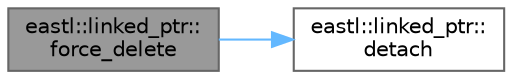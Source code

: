 digraph "eastl::linked_ptr::force_delete"
{
 // LATEX_PDF_SIZE
  bgcolor="transparent";
  edge [fontname=Helvetica,fontsize=10,labelfontname=Helvetica,labelfontsize=10];
  node [fontname=Helvetica,fontsize=10,shape=box,height=0.2,width=0.4];
  rankdir="LR";
  Node1 [id="Node000001",label="eastl::linked_ptr::\lforce_delete",height=0.2,width=0.4,color="gray40", fillcolor="grey60", style="filled", fontcolor="black",tooltip=" "];
  Node1 -> Node2 [id="edge2_Node000001_Node000002",color="steelblue1",style="solid",tooltip=" "];
  Node2 [id="Node000002",label="eastl::linked_ptr::\ldetach",height=0.2,width=0.4,color="grey40", fillcolor="white", style="filled",URL="$classeastl_1_1linked__ptr.html#a7f9c644f1e2f96aa2bdb6a5d10ec7c2a",tooltip=" "];
}
